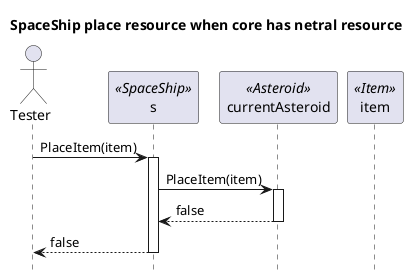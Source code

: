 @startuml
hide footbox
title SpaceShip place resource when core has netral resource

actor Tester as Tester

participant s as s <<SpaceShip>>
participant currentAsteroid as currentAsteroid <<Asteroid>>
participant item as item <<Item>>

Tester -> s : PlaceItem(item)
activate s

s -> currentAsteroid ++: PlaceItem(item)

currentAsteroid --> s --: false

s--> Tester : false
deactivate s

@enduml
